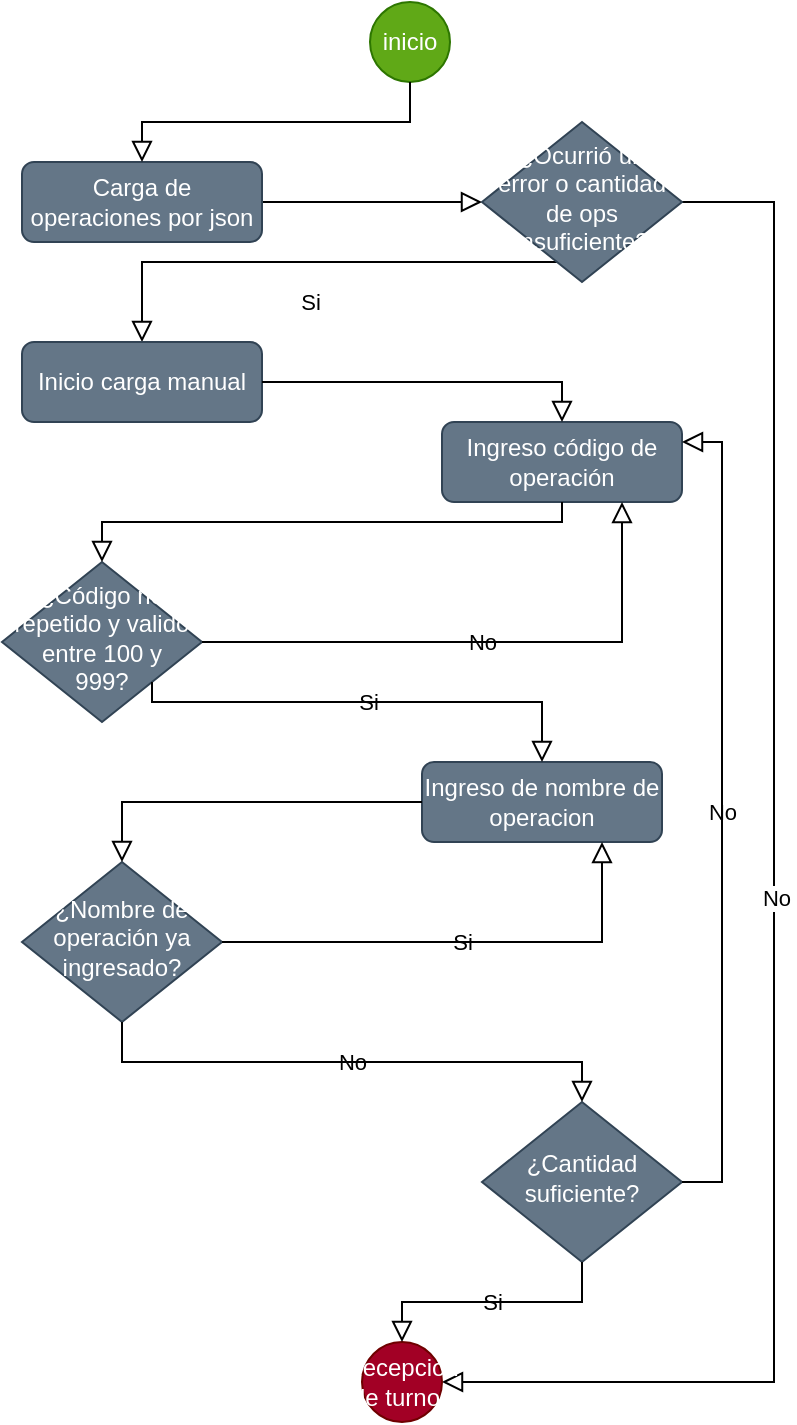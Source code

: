 <mxfile version="24.7.8">
  <diagram id="C5RBs43oDa-KdzZeNtuy" name="Page-1">
    <mxGraphModel dx="867" dy="539" grid="1" gridSize="10" guides="1" tooltips="1" connect="1" arrows="1" fold="1" page="1" pageScale="1" pageWidth="827" pageHeight="1169" math="0" shadow="0">
      <root>
        <mxCell id="WIyWlLk6GJQsqaUBKTNV-0" />
        <mxCell id="WIyWlLk6GJQsqaUBKTNV-1" parent="WIyWlLk6GJQsqaUBKTNV-0" />
        <mxCell id="WIyWlLk6GJQsqaUBKTNV-2" value="" style="rounded=0;html=1;jettySize=auto;orthogonalLoop=1;fontSize=11;endArrow=block;endFill=0;endSize=8;strokeWidth=1;shadow=0;labelBackgroundColor=none;edgeStyle=orthogonalEdgeStyle;" parent="WIyWlLk6GJQsqaUBKTNV-1" source="WIyWlLk6GJQsqaUBKTNV-3" target="WIyWlLk6GJQsqaUBKTNV-6" edge="1">
          <mxGeometry relative="1" as="geometry" />
        </mxCell>
        <mxCell id="WIyWlLk6GJQsqaUBKTNV-3" value="Carga de operaciones por json" style="rounded=1;whiteSpace=wrap;html=1;fontSize=12;glass=0;strokeWidth=1;shadow=0;fillColor=#647687;strokeColor=#314354;fontColor=#ffffff;" parent="WIyWlLk6GJQsqaUBKTNV-1" vertex="1">
          <mxGeometry x="220" y="90" width="120" height="40" as="geometry" />
        </mxCell>
        <mxCell id="WIyWlLk6GJQsqaUBKTNV-4" value="Si" style="rounded=0;html=1;jettySize=auto;orthogonalLoop=1;fontSize=11;endArrow=block;endFill=0;endSize=8;strokeWidth=1;shadow=0;labelBackgroundColor=none;edgeStyle=orthogonalEdgeStyle;entryX=0.5;entryY=0;entryDx=0;entryDy=0;" parent="WIyWlLk6GJQsqaUBKTNV-1" source="WIyWlLk6GJQsqaUBKTNV-6" target="K89lKKA3gyO2oekOYoo0-3" edge="1">
          <mxGeometry y="20" relative="1" as="geometry">
            <mxPoint as="offset" />
            <mxPoint x="414" y="300" as="targetPoint" />
            <Array as="points">
              <mxPoint x="280" y="140" />
            </Array>
          </mxGeometry>
        </mxCell>
        <mxCell id="WIyWlLk6GJQsqaUBKTNV-5" value="" style="edgeStyle=orthogonalEdgeStyle;rounded=0;html=1;jettySize=auto;orthogonalLoop=1;fontSize=11;endArrow=block;endFill=0;endSize=8;strokeWidth=1;shadow=0;labelBackgroundColor=none;entryX=1;entryY=0.5;entryDx=0;entryDy=0;exitX=1;exitY=0.5;exitDx=0;exitDy=0;" parent="WIyWlLk6GJQsqaUBKTNV-1" source="WIyWlLk6GJQsqaUBKTNV-6" target="K89lKKA3gyO2oekOYoo0-2" edge="1">
          <mxGeometry y="10" relative="1" as="geometry">
            <mxPoint as="offset" />
            <mxPoint x="596" y="110" as="sourcePoint" />
            <mxPoint x="480" y="890" as="targetPoint" />
            <Array as="points">
              <mxPoint x="596" y="110" />
              <mxPoint x="596" y="700" />
            </Array>
          </mxGeometry>
        </mxCell>
        <mxCell id="K89lKKA3gyO2oekOYoo0-16" value="No" style="edgeLabel;html=1;align=center;verticalAlign=middle;resizable=0;points=[];" vertex="1" connectable="0" parent="WIyWlLk6GJQsqaUBKTNV-5">
          <mxGeometry x="-0.018" y="1" relative="1" as="geometry">
            <mxPoint as="offset" />
          </mxGeometry>
        </mxCell>
        <mxCell id="WIyWlLk6GJQsqaUBKTNV-6" value="&lt;font style=&quot;font-size: 12px;&quot;&gt;¿Ocurrió un error o cantidad de ops insuficiente?&lt;/font&gt;" style="rhombus;whiteSpace=wrap;html=1;shadow=0;fontFamily=Helvetica;fontSize=12;align=center;strokeWidth=1;spacing=6;spacingTop=-4;fillColor=#647687;strokeColor=#314354;fontColor=#ffffff;" parent="WIyWlLk6GJQsqaUBKTNV-1" vertex="1">
          <mxGeometry x="450" y="70" width="100" height="80" as="geometry" />
        </mxCell>
        <mxCell id="K89lKKA3gyO2oekOYoo0-0" value="inicio" style="ellipse;whiteSpace=wrap;html=1;aspect=fixed;fillColor=#60a917;fontColor=#ffffff;strokeColor=#2D7600;" vertex="1" parent="WIyWlLk6GJQsqaUBKTNV-1">
          <mxGeometry x="394" y="10" width="40" height="40" as="geometry" />
        </mxCell>
        <mxCell id="K89lKKA3gyO2oekOYoo0-2" value="Recepcion de turnos" style="ellipse;whiteSpace=wrap;html=1;aspect=fixed;fillColor=#a20025;fontColor=#ffffff;strokeColor=#6F0000;" vertex="1" parent="WIyWlLk6GJQsqaUBKTNV-1">
          <mxGeometry x="390" y="680" width="40" height="40" as="geometry" />
        </mxCell>
        <mxCell id="K89lKKA3gyO2oekOYoo0-3" value="Inicio carga manual" style="rounded=1;whiteSpace=wrap;html=1;fontSize=12;glass=0;strokeWidth=1;shadow=0;fillColor=#647687;strokeColor=#314354;fontColor=#ffffff;" vertex="1" parent="WIyWlLk6GJQsqaUBKTNV-1">
          <mxGeometry x="220" y="180" width="120" height="40" as="geometry" />
        </mxCell>
        <mxCell id="K89lKKA3gyO2oekOYoo0-4" value="Ingreso código de operación" style="rounded=1;whiteSpace=wrap;html=1;fontSize=12;glass=0;strokeWidth=1;shadow=0;fillColor=#647687;strokeColor=#314354;fontColor=#ffffff;" vertex="1" parent="WIyWlLk6GJQsqaUBKTNV-1">
          <mxGeometry x="430" y="220" width="120" height="40" as="geometry" />
        </mxCell>
        <mxCell id="K89lKKA3gyO2oekOYoo0-7" value="" style="rounded=0;html=1;jettySize=auto;orthogonalLoop=1;fontSize=11;endArrow=block;endFill=0;endSize=8;strokeWidth=1;shadow=0;labelBackgroundColor=none;edgeStyle=orthogonalEdgeStyle;exitX=1;exitY=0.5;exitDx=0;exitDy=0;entryX=0.5;entryY=0;entryDx=0;entryDy=0;" edge="1" parent="WIyWlLk6GJQsqaUBKTNV-1" source="K89lKKA3gyO2oekOYoo0-3" target="K89lKKA3gyO2oekOYoo0-4">
          <mxGeometry relative="1" as="geometry">
            <mxPoint x="424" y="130" as="sourcePoint" />
            <mxPoint x="424" y="160" as="targetPoint" />
          </mxGeometry>
        </mxCell>
        <mxCell id="K89lKKA3gyO2oekOYoo0-8" value="&lt;font style=&quot;font-size: 12px;&quot;&gt;¿Código no repetido y valido entre 100 y 999?&lt;/font&gt;" style="rhombus;whiteSpace=wrap;html=1;shadow=0;fontFamily=Helvetica;fontSize=12;align=center;strokeWidth=1;spacing=6;spacingTop=-4;fillColor=#647687;strokeColor=#314354;fontColor=#ffffff;" vertex="1" parent="WIyWlLk6GJQsqaUBKTNV-1">
          <mxGeometry x="210" y="290" width="100" height="80" as="geometry" />
        </mxCell>
        <mxCell id="K89lKKA3gyO2oekOYoo0-9" value="" style="rounded=0;html=1;jettySize=auto;orthogonalLoop=1;fontSize=11;endArrow=block;endFill=0;endSize=8;strokeWidth=1;shadow=0;labelBackgroundColor=none;edgeStyle=orthogonalEdgeStyle;exitX=0.5;exitY=1;exitDx=0;exitDy=0;entryX=0.5;entryY=0;entryDx=0;entryDy=0;" edge="1" parent="WIyWlLk6GJQsqaUBKTNV-1" source="K89lKKA3gyO2oekOYoo0-4" target="K89lKKA3gyO2oekOYoo0-8">
          <mxGeometry relative="1" as="geometry">
            <mxPoint x="424" y="320" as="sourcePoint" />
            <mxPoint x="424" y="360" as="targetPoint" />
            <Array as="points">
              <mxPoint x="490" y="270" />
              <mxPoint x="260" y="270" />
            </Array>
          </mxGeometry>
        </mxCell>
        <mxCell id="K89lKKA3gyO2oekOYoo0-10" value="" style="rounded=0;html=1;jettySize=auto;orthogonalLoop=1;fontSize=11;endArrow=block;endFill=0;endSize=8;strokeWidth=1;shadow=0;labelBackgroundColor=none;edgeStyle=orthogonalEdgeStyle;exitX=0.5;exitY=1;exitDx=0;exitDy=0;entryX=0.5;entryY=0;entryDx=0;entryDy=0;" edge="1" parent="WIyWlLk6GJQsqaUBKTNV-1" source="K89lKKA3gyO2oekOYoo0-0" target="WIyWlLk6GJQsqaUBKTNV-3">
          <mxGeometry relative="1" as="geometry">
            <mxPoint x="424" y="320" as="sourcePoint" />
            <mxPoint x="424" y="360" as="targetPoint" />
          </mxGeometry>
        </mxCell>
        <mxCell id="K89lKKA3gyO2oekOYoo0-12" value="No" style="rounded=0;html=1;jettySize=auto;orthogonalLoop=1;fontSize=11;endArrow=block;endFill=0;endSize=8;strokeWidth=1;shadow=0;labelBackgroundColor=none;edgeStyle=orthogonalEdgeStyle;exitX=1;exitY=0.5;exitDx=0;exitDy=0;entryX=0.75;entryY=1;entryDx=0;entryDy=0;" edge="1" parent="WIyWlLk6GJQsqaUBKTNV-1" source="K89lKKA3gyO2oekOYoo0-8" target="K89lKKA3gyO2oekOYoo0-4">
          <mxGeometry relative="1" as="geometry">
            <mxPoint x="320" y="460" as="sourcePoint" />
            <mxPoint x="370" y="260" as="targetPoint" />
            <Array as="points">
              <mxPoint x="520" y="330" />
            </Array>
          </mxGeometry>
        </mxCell>
        <mxCell id="K89lKKA3gyO2oekOYoo0-13" value="Ingreso de nombre de operacion" style="rounded=1;whiteSpace=wrap;html=1;fontSize=12;glass=0;strokeWidth=1;shadow=0;fillColor=#647687;strokeColor=#314354;fontColor=#ffffff;" vertex="1" parent="WIyWlLk6GJQsqaUBKTNV-1">
          <mxGeometry x="420" y="390" width="120" height="40" as="geometry" />
        </mxCell>
        <mxCell id="K89lKKA3gyO2oekOYoo0-17" value="¿Nombre de operación ya ingresado?" style="rhombus;whiteSpace=wrap;html=1;shadow=0;fontFamily=Helvetica;fontSize=12;align=center;strokeWidth=1;spacing=6;spacingTop=-4;fillColor=#647687;strokeColor=#314354;fontColor=#ffffff;" vertex="1" parent="WIyWlLk6GJQsqaUBKTNV-1">
          <mxGeometry x="220" y="440" width="100" height="80" as="geometry" />
        </mxCell>
        <mxCell id="K89lKKA3gyO2oekOYoo0-19" value="" style="rounded=0;html=1;jettySize=auto;orthogonalLoop=1;fontSize=11;endArrow=block;endFill=0;endSize=8;strokeWidth=1;shadow=0;labelBackgroundColor=none;edgeStyle=orthogonalEdgeStyle;exitX=0;exitY=0.5;exitDx=0;exitDy=0;entryX=0.5;entryY=0;entryDx=0;entryDy=0;" edge="1" parent="WIyWlLk6GJQsqaUBKTNV-1" source="K89lKKA3gyO2oekOYoo0-13" target="K89lKKA3gyO2oekOYoo0-17">
          <mxGeometry relative="1" as="geometry">
            <mxPoint x="433.51" y="600" as="sourcePoint" />
            <mxPoint x="433.51" y="640" as="targetPoint" />
            <Array as="points">
              <mxPoint x="270" y="410" />
            </Array>
          </mxGeometry>
        </mxCell>
        <mxCell id="K89lKKA3gyO2oekOYoo0-20" value="Si" style="rounded=0;html=1;jettySize=auto;orthogonalLoop=1;fontSize=11;endArrow=block;endFill=0;endSize=8;strokeWidth=1;shadow=0;labelBackgroundColor=none;edgeStyle=orthogonalEdgeStyle;exitX=1;exitY=1;exitDx=0;exitDy=0;entryX=0.5;entryY=0;entryDx=0;entryDy=0;" edge="1" parent="WIyWlLk6GJQsqaUBKTNV-1" source="K89lKKA3gyO2oekOYoo0-8" target="K89lKKA3gyO2oekOYoo0-13">
          <mxGeometry relative="1" as="geometry">
            <mxPoint x="125" y="520" as="sourcePoint" />
            <mxPoint x="330" y="550" as="targetPoint" />
            <Array as="points">
              <mxPoint x="285" y="360" />
              <mxPoint x="480" y="360" />
            </Array>
          </mxGeometry>
        </mxCell>
        <mxCell id="K89lKKA3gyO2oekOYoo0-22" value="Si" style="rounded=0;html=1;jettySize=auto;orthogonalLoop=1;fontSize=11;endArrow=block;endFill=0;endSize=8;strokeWidth=1;shadow=0;labelBackgroundColor=none;edgeStyle=orthogonalEdgeStyle;exitX=1;exitY=0.5;exitDx=0;exitDy=0;entryX=0.75;entryY=1;entryDx=0;entryDy=0;" edge="1" parent="WIyWlLk6GJQsqaUBKTNV-1" source="K89lKKA3gyO2oekOYoo0-17" target="K89lKKA3gyO2oekOYoo0-13">
          <mxGeometry relative="1" as="geometry">
            <mxPoint x="424" y="600" as="sourcePoint" />
            <mxPoint x="424" y="640" as="targetPoint" />
          </mxGeometry>
        </mxCell>
        <mxCell id="K89lKKA3gyO2oekOYoo0-23" value="¿Cantidad suficiente?" style="rhombus;whiteSpace=wrap;html=1;shadow=0;fontFamily=Helvetica;fontSize=12;align=center;strokeWidth=1;spacing=6;spacingTop=-4;fillColor=#647687;strokeColor=#314354;fontColor=#ffffff;" vertex="1" parent="WIyWlLk6GJQsqaUBKTNV-1">
          <mxGeometry x="450" y="560" width="100" height="80" as="geometry" />
        </mxCell>
        <mxCell id="K89lKKA3gyO2oekOYoo0-25" value="No" style="rounded=0;html=1;jettySize=auto;orthogonalLoop=1;fontSize=11;endArrow=block;endFill=0;endSize=8;strokeWidth=1;shadow=0;labelBackgroundColor=none;edgeStyle=orthogonalEdgeStyle;exitX=0.5;exitY=1;exitDx=0;exitDy=0;entryX=0.5;entryY=0;entryDx=0;entryDy=0;" edge="1" parent="WIyWlLk6GJQsqaUBKTNV-1" source="K89lKKA3gyO2oekOYoo0-17" target="K89lKKA3gyO2oekOYoo0-23">
          <mxGeometry relative="1" as="geometry">
            <mxPoint x="424" y="600" as="sourcePoint" />
            <mxPoint x="424" y="640" as="targetPoint" />
          </mxGeometry>
        </mxCell>
        <mxCell id="K89lKKA3gyO2oekOYoo0-26" value="No" style="rounded=0;html=1;jettySize=auto;orthogonalLoop=1;fontSize=11;endArrow=block;endFill=0;endSize=8;strokeWidth=1;shadow=0;labelBackgroundColor=none;edgeStyle=orthogonalEdgeStyle;exitX=1;exitY=0.5;exitDx=0;exitDy=0;entryX=1;entryY=0.25;entryDx=0;entryDy=0;" edge="1" parent="WIyWlLk6GJQsqaUBKTNV-1" source="K89lKKA3gyO2oekOYoo0-23" target="K89lKKA3gyO2oekOYoo0-4">
          <mxGeometry relative="1" as="geometry">
            <mxPoint x="440" y="795" as="sourcePoint" />
            <mxPoint x="450" y="375" as="targetPoint" />
            <Array as="points">
              <mxPoint x="570" y="600" />
              <mxPoint x="570" y="230" />
            </Array>
          </mxGeometry>
        </mxCell>
        <mxCell id="K89lKKA3gyO2oekOYoo0-27" value="Si" style="rounded=0;html=1;jettySize=auto;orthogonalLoop=1;fontSize=11;endArrow=block;endFill=0;endSize=8;strokeWidth=1;shadow=0;labelBackgroundColor=none;edgeStyle=orthogonalEdgeStyle;exitX=0.5;exitY=1;exitDx=0;exitDy=0;entryX=0.5;entryY=0;entryDx=0;entryDy=0;" edge="1" parent="WIyWlLk6GJQsqaUBKTNV-1" source="K89lKKA3gyO2oekOYoo0-23" target="K89lKKA3gyO2oekOYoo0-2">
          <mxGeometry relative="1" as="geometry">
            <mxPoint x="424" y="720" as="sourcePoint" />
            <mxPoint x="424" y="780" as="targetPoint" />
          </mxGeometry>
        </mxCell>
      </root>
    </mxGraphModel>
  </diagram>
</mxfile>
